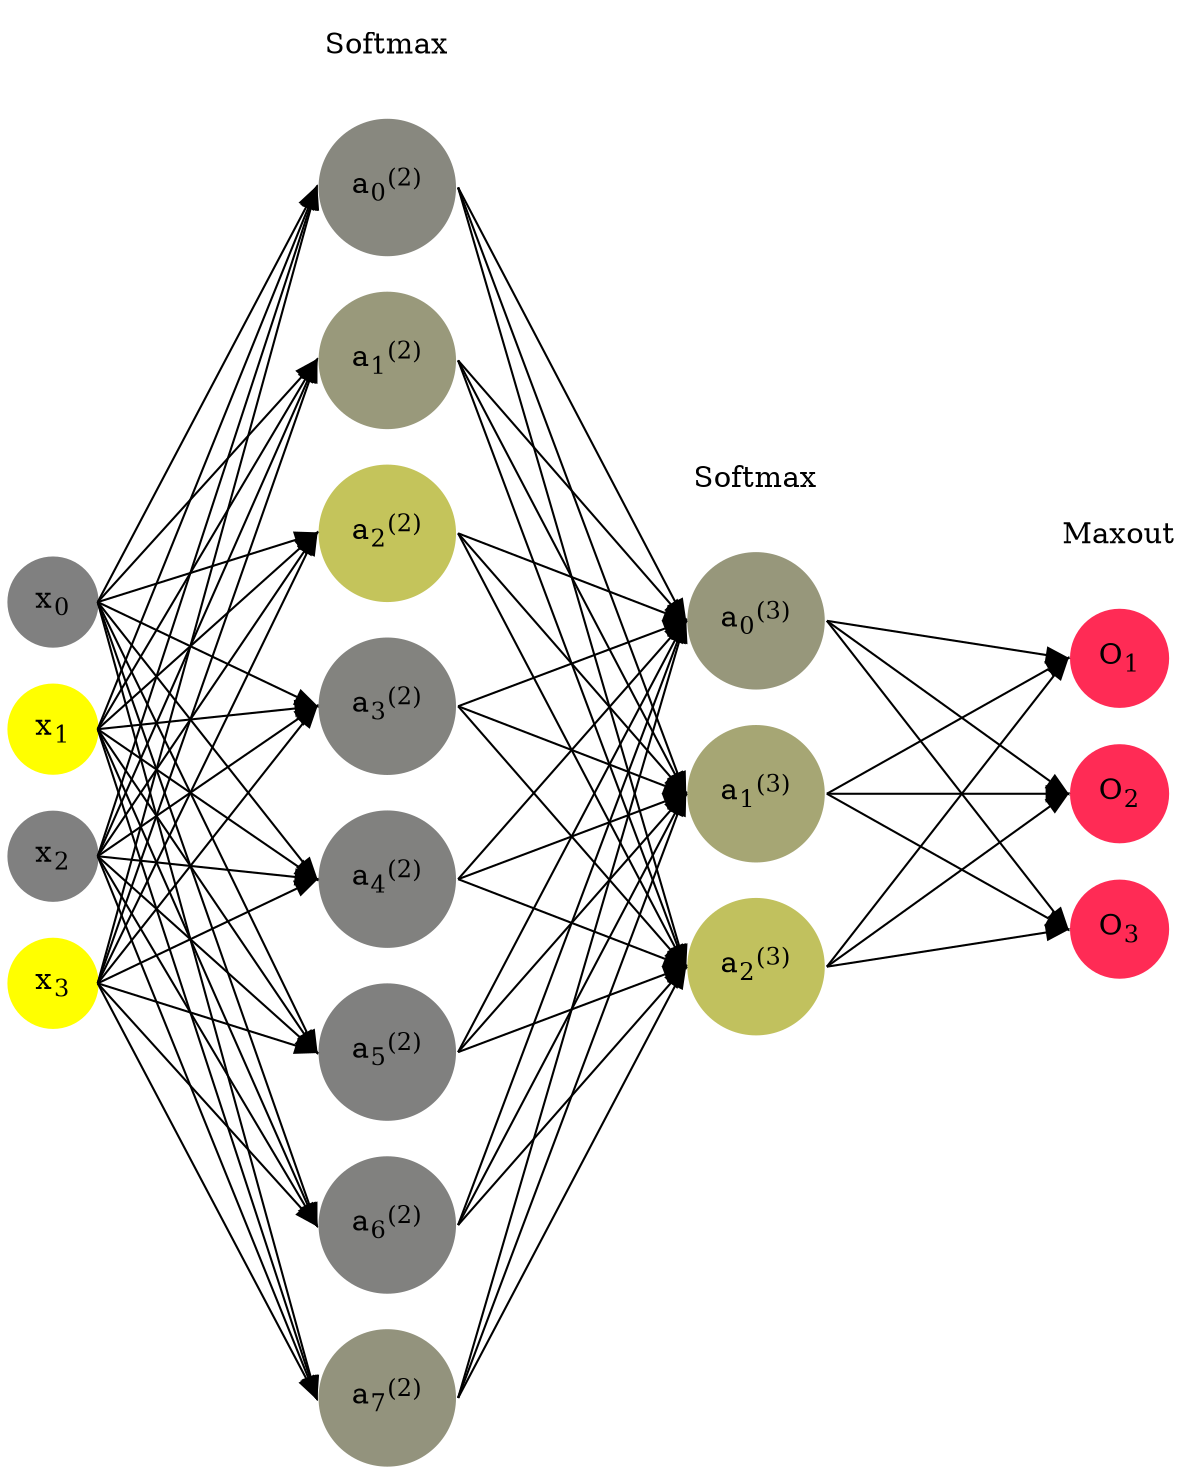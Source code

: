 digraph G {
	rankdir = LR;
	splines=false;
	edge[style=invis];
	ranksep= 1.4;
	{
	node [shape=circle, color="0.1667, 0.0, 0.5", style=filled, fillcolor="0.1667, 0.0, 0.5"];
	x0 [label=<x<sub>0</sub>>];
	}
	{
	node [shape=circle, color="0.1667, 1.0, 1.0", style=filled, fillcolor="0.1667, 1.0, 1.0"];
	x1 [label=<x<sub>1</sub>>];
	}
	{
	node [shape=circle, color="0.1667, 0.0, 0.5", style=filled, fillcolor="0.1667, 0.0, 0.5"];
	x2 [label=<x<sub>2</sub>>];
	}
	{
	node [shape=circle, color="0.1667, 1.0, 1.0", style=filled, fillcolor="0.1667, 1.0, 1.0"];
	x3 [label=<x<sub>3</sub>>];
	}
	{
	node [shape=circle, color="0.1667, 0.064905, 0.532452", style=filled, fillcolor="0.1667, 0.064905, 0.532452"];
	a02 [label=<a<sub>0</sub><sup>(2)</sup>>];
	}
	{
	node [shape=circle, color="0.1667, 0.197013, 0.598507", style=filled, fillcolor="0.1667, 0.197013, 0.598507"];
	a12 [label=<a<sub>1</sub><sup>(2)</sup>>];
	}
	{
	node [shape=circle, color="0.1667, 0.531709, 0.765854", style=filled, fillcolor="0.1667, 0.531709, 0.765854"];
	a22 [label=<a<sub>2</sub><sup>(2)</sup>>];
	}
	{
	node [shape=circle, color="0.1667, 0.030407, 0.515204", style=filled, fillcolor="0.1667, 0.030407, 0.515204"];
	a32 [label=<a<sub>3</sub><sup>(2)</sup>>];
	}
	{
	node [shape=circle, color="0.1667, 0.010403, 0.505202", style=filled, fillcolor="0.1667, 0.010403, 0.505202"];
	a42 [label=<a<sub>4</sub><sup>(2)</sup>>];
	}
	{
	node [shape=circle, color="0.1667, 0.002686, 0.501343", style=filled, fillcolor="0.1667, 0.002686, 0.501343"];
	a52 [label=<a<sub>5</sub><sup>(2)</sup>>];
	}
	{
	node [shape=circle, color="0.1667, 0.012785, 0.506393", style=filled, fillcolor="0.1667, 0.012785, 0.506393"];
	a62 [label=<a<sub>6</sub><sup>(2)</sup>>];
	}
	{
	node [shape=circle, color="0.1667, 0.150092, 0.575046", style=filled, fillcolor="0.1667, 0.150092, 0.575046"];
	a72 [label=<a<sub>7</sub><sup>(2)</sup>>];
	}
	{
	node [shape=circle, color="0.1667, 0.186765, 0.593383", style=filled, fillcolor="0.1667, 0.186765, 0.593383"];
	a03 [label=<a<sub>0</sub><sup>(3)</sup>>];
	}
	{
	node [shape=circle, color="0.1667, 0.301490, 0.650745", style=filled, fillcolor="0.1667, 0.301490, 0.650745"];
	a13 [label=<a<sub>1</sub><sup>(3)</sup>>];
	}
	{
	node [shape=circle, color="0.1667, 0.511744, 0.755872", style=filled, fillcolor="0.1667, 0.511744, 0.755872"];
	a23 [label=<a<sub>2</sub><sup>(3)</sup>>];
	}
	{
	node [shape=circle, color="0.9667, 0.83, 1.0", style=filled, fillcolor="0.9667, 0.83, 1.0"];
	O1 [label=<O<sub>1</sub>>];
	}
	{
	node [shape=circle, color="0.9667, 0.83, 1.0", style=filled, fillcolor="0.9667, 0.83, 1.0"];
	O2 [label=<O<sub>2</sub>>];
	}
	{
	node [shape=circle, color="0.9667, 0.83, 1.0", style=filled, fillcolor="0.9667, 0.83, 1.0"];
	O3 [label=<O<sub>3</sub>>];
	}
	{
	rank=same;
	x0->x1->x2->x3;
	}
	{
	rank=same;
	a02->a12->a22->a32->a42->a52->a62->a72;
	}
	{
	rank=same;
	a03->a13->a23;
	}
	{
	rank=same;
	O1->O2->O3;
	}
	l1 [shape=plaintext,label="Softmax"];
	l1->a02;
	{rank=same; l1;a02};
	l2 [shape=plaintext,label="Softmax"];
	l2->a03;
	{rank=same; l2;a03};
	l3 [shape=plaintext,label="Maxout"];
	l3->O1;
	{rank=same; l3;O1};
edge[style=solid, tailport=e, headport=w];
	{x0;x1;x2;x3} -> {a02;a12;a22;a32;a42;a52;a62;a72};
	{a02;a12;a22;a32;a42;a52;a62;a72} -> {a03;a13;a23};
	{a03;a13;a23} -> {O1,O2,O3};
}